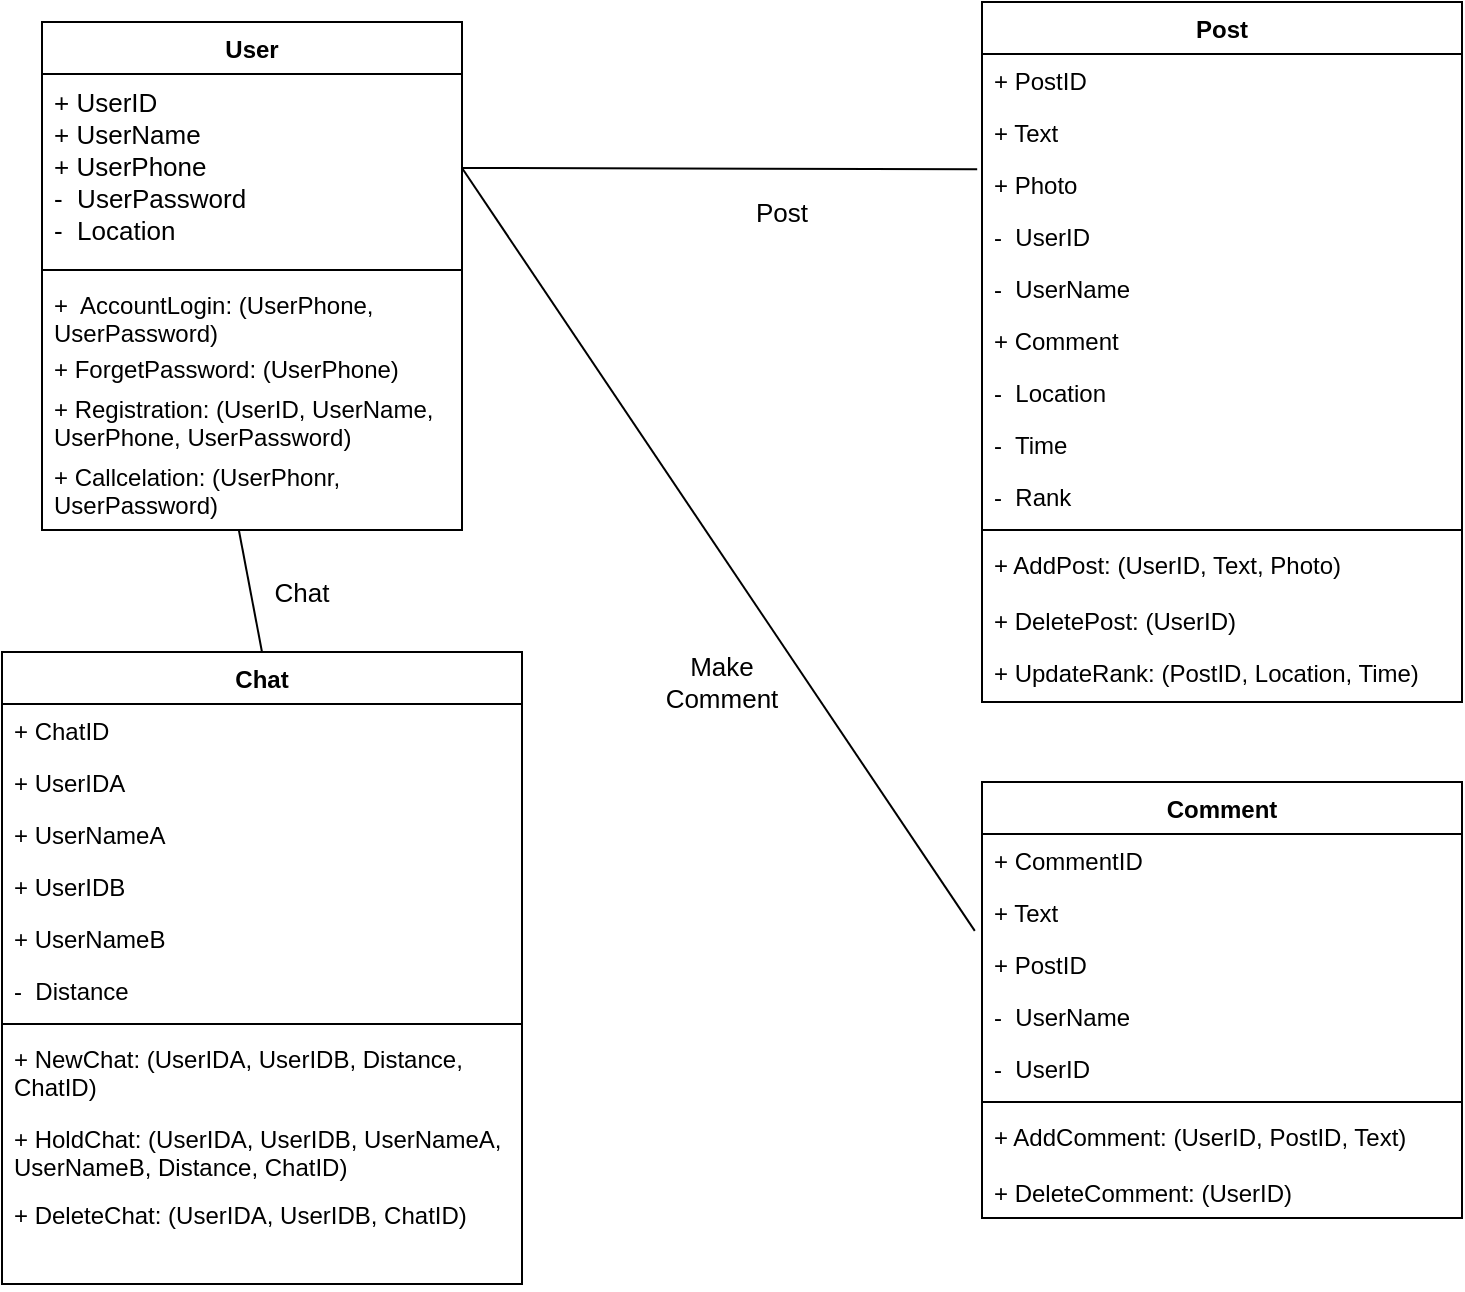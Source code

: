 <mxfile version="16.5.6" type="device"><diagram name="Page-1" id="e7e014a7-5840-1c2e-5031-d8a46d1fe8dd"><mxGraphModel dx="1221" dy="654" grid="0" gridSize="10" guides="1" tooltips="1" connect="1" arrows="1" fold="1" page="1" pageScale="1" pageWidth="1169" pageHeight="826" background="none" math="0" shadow="0"><root><mxCell id="0"/><mxCell id="1" parent="0"/><mxCell id="hnTHVnrXY_W-JmiqM2Sj-41" value="User" style="swimlane;fontStyle=1;align=center;verticalAlign=top;childLayout=stackLayout;horizontal=1;startSize=26;horizontalStack=0;resizeParent=1;resizeParentMax=0;resizeLast=0;collapsible=1;marginBottom=0;" vertex="1" parent="1"><mxGeometry x="90" y="110" width="210" height="254" as="geometry"><mxRectangle x="100" y="490" width="100" height="26" as="alternateBounds"/></mxGeometry></mxCell><mxCell id="hnTHVnrXY_W-JmiqM2Sj-42" value="+ UserID&#10;+ UserName&#10;+ UserPhone&#10;-  UserPassword&#10;-  Location&#10;" style="text;strokeColor=none;fillColor=none;align=left;verticalAlign=top;spacingLeft=4;spacingRight=4;overflow=hidden;rotatable=0;points=[[0,0.5],[1,0.5]];portConstraint=eastwest;fontSize=13;" vertex="1" parent="hnTHVnrXY_W-JmiqM2Sj-41"><mxGeometry y="26" width="210" height="94" as="geometry"/></mxCell><mxCell id="hnTHVnrXY_W-JmiqM2Sj-43" value="" style="line;strokeWidth=1;fillColor=none;align=left;verticalAlign=middle;spacingTop=-1;spacingLeft=3;spacingRight=3;rotatable=0;labelPosition=right;points=[];portConstraint=eastwest;" vertex="1" parent="hnTHVnrXY_W-JmiqM2Sj-41"><mxGeometry y="120" width="210" height="8" as="geometry"/></mxCell><mxCell id="hnTHVnrXY_W-JmiqM2Sj-44" value="+  AccountLogin: (UserPhone, &#10;UserPassword)" style="text;strokeColor=none;fillColor=none;align=left;verticalAlign=top;spacingLeft=4;spacingRight=4;overflow=hidden;rotatable=0;points=[[0,0.5],[1,0.5]];portConstraint=eastwest;" vertex="1" parent="hnTHVnrXY_W-JmiqM2Sj-41"><mxGeometry y="128" width="210" height="32" as="geometry"/></mxCell><mxCell id="hnTHVnrXY_W-JmiqM2Sj-51" value="+ ForgetPassword: (UserPhone)" style="text;strokeColor=none;fillColor=none;align=left;verticalAlign=top;spacingLeft=4;spacingRight=4;overflow=hidden;rotatable=0;points=[[0,0.5],[1,0.5]];portConstraint=eastwest;" vertex="1" parent="hnTHVnrXY_W-JmiqM2Sj-41"><mxGeometry y="160" width="210" height="20" as="geometry"/></mxCell><mxCell id="hnTHVnrXY_W-JmiqM2Sj-52" value="+ Registration: (UserID, UserName, &#10;UserPhone, UserPassword)" style="text;strokeColor=none;fillColor=none;align=left;verticalAlign=top;spacingLeft=4;spacingRight=4;overflow=hidden;rotatable=0;points=[[0,0.5],[1,0.5]];portConstraint=eastwest;" vertex="1" parent="hnTHVnrXY_W-JmiqM2Sj-41"><mxGeometry y="180" width="210" height="34" as="geometry"/></mxCell><mxCell id="hnTHVnrXY_W-JmiqM2Sj-53" value="+ Callcelation: (UserPhonr, &#10;UserPassword)" style="text;strokeColor=none;fillColor=none;align=left;verticalAlign=top;spacingLeft=4;spacingRight=4;overflow=hidden;rotatable=0;points=[[0,0.5],[1,0.5]];portConstraint=eastwest;" vertex="1" parent="hnTHVnrXY_W-JmiqM2Sj-41"><mxGeometry y="214" width="210" height="40" as="geometry"/></mxCell><mxCell id="hnTHVnrXY_W-JmiqM2Sj-73" value="Post" style="swimlane;fontStyle=1;align=center;verticalAlign=top;childLayout=stackLayout;horizontal=1;startSize=26;horizontalStack=0;resizeParent=1;resizeParentMax=0;resizeLast=0;collapsible=1;marginBottom=0;" vertex="1" parent="1"><mxGeometry x="560" y="100" width="240" height="350" as="geometry"><mxRectangle x="100" y="490" width="100" height="26" as="alternateBounds"/></mxGeometry></mxCell><mxCell id="hnTHVnrXY_W-JmiqM2Sj-82" value="+ PostID" style="text;strokeColor=none;fillColor=none;align=left;verticalAlign=top;spacingLeft=4;spacingRight=4;overflow=hidden;rotatable=0;points=[[0,0.5],[1,0.5]];portConstraint=eastwest;" vertex="1" parent="hnTHVnrXY_W-JmiqM2Sj-73"><mxGeometry y="26" width="240" height="26" as="geometry"/></mxCell><mxCell id="hnTHVnrXY_W-JmiqM2Sj-81" value="+ Text" style="text;strokeColor=none;fillColor=none;align=left;verticalAlign=top;spacingLeft=4;spacingRight=4;overflow=hidden;rotatable=0;points=[[0,0.5],[1,0.5]];portConstraint=eastwest;" vertex="1" parent="hnTHVnrXY_W-JmiqM2Sj-73"><mxGeometry y="52" width="240" height="26" as="geometry"/></mxCell><mxCell id="hnTHVnrXY_W-JmiqM2Sj-49" value="+ Photo" style="text;strokeColor=none;fillColor=none;align=left;verticalAlign=top;spacingLeft=4;spacingRight=4;overflow=hidden;rotatable=0;points=[[0,0.5],[1,0.5]];portConstraint=eastwest;" vertex="1" parent="hnTHVnrXY_W-JmiqM2Sj-73"><mxGeometry y="78" width="240" height="26" as="geometry"/></mxCell><mxCell id="hnTHVnrXY_W-JmiqM2Sj-58" value="-  UserID" style="text;strokeColor=none;fillColor=none;align=left;verticalAlign=top;spacingLeft=4;spacingRight=4;overflow=hidden;rotatable=0;points=[[0,0.5],[1,0.5]];portConstraint=eastwest;" vertex="1" parent="hnTHVnrXY_W-JmiqM2Sj-73"><mxGeometry y="104" width="240" height="26" as="geometry"/></mxCell><mxCell id="hnTHVnrXY_W-JmiqM2Sj-59" value="-  UserName" style="text;strokeColor=none;fillColor=none;align=left;verticalAlign=top;spacingLeft=4;spacingRight=4;overflow=hidden;rotatable=0;points=[[0,0.5],[1,0.5]];portConstraint=eastwest;" vertex="1" parent="hnTHVnrXY_W-JmiqM2Sj-73"><mxGeometry y="130" width="240" height="26" as="geometry"/></mxCell><mxCell id="hnTHVnrXY_W-JmiqM2Sj-60" value="+ Comment" style="text;strokeColor=none;fillColor=none;align=left;verticalAlign=top;spacingLeft=4;spacingRight=4;overflow=hidden;rotatable=0;points=[[0,0.5],[1,0.5]];portConstraint=eastwest;" vertex="1" parent="hnTHVnrXY_W-JmiqM2Sj-73"><mxGeometry y="156" width="240" height="26" as="geometry"/></mxCell><mxCell id="hnTHVnrXY_W-JmiqM2Sj-61" value="-  Location" style="text;strokeColor=none;fillColor=none;align=left;verticalAlign=top;spacingLeft=4;spacingRight=4;overflow=hidden;rotatable=0;points=[[0,0.5],[1,0.5]];portConstraint=eastwest;" vertex="1" parent="hnTHVnrXY_W-JmiqM2Sj-73"><mxGeometry y="182" width="240" height="26" as="geometry"/></mxCell><mxCell id="hnTHVnrXY_W-JmiqM2Sj-62" value="-  Time" style="text;strokeColor=none;fillColor=none;align=left;verticalAlign=top;spacingLeft=4;spacingRight=4;overflow=hidden;rotatable=0;points=[[0,0.5],[1,0.5]];portConstraint=eastwest;" vertex="1" parent="hnTHVnrXY_W-JmiqM2Sj-73"><mxGeometry y="208" width="240" height="26" as="geometry"/></mxCell><mxCell id="hnTHVnrXY_W-JmiqM2Sj-63" value="-  Rank" style="text;strokeColor=none;fillColor=none;align=left;verticalAlign=top;spacingLeft=4;spacingRight=4;overflow=hidden;rotatable=0;points=[[0,0.5],[1,0.5]];portConstraint=eastwest;" vertex="1" parent="hnTHVnrXY_W-JmiqM2Sj-73"><mxGeometry y="234" width="240" height="26" as="geometry"/></mxCell><mxCell id="hnTHVnrXY_W-JmiqM2Sj-75" value="" style="line;strokeWidth=1;fillColor=none;align=left;verticalAlign=middle;spacingTop=-1;spacingLeft=3;spacingRight=3;rotatable=0;labelPosition=right;points=[];portConstraint=eastwest;" vertex="1" parent="hnTHVnrXY_W-JmiqM2Sj-73"><mxGeometry y="260" width="240" height="8" as="geometry"/></mxCell><mxCell id="hnTHVnrXY_W-JmiqM2Sj-76" value="+ AddPost: (UserID, Text, Photo)" style="text;strokeColor=none;fillColor=none;align=left;verticalAlign=top;spacingLeft=4;spacingRight=4;overflow=hidden;rotatable=0;points=[[0,0.5],[1,0.5]];portConstraint=eastwest;" vertex="1" parent="hnTHVnrXY_W-JmiqM2Sj-73"><mxGeometry y="268" width="240" height="28" as="geometry"/></mxCell><mxCell id="hnTHVnrXY_W-JmiqM2Sj-77" value="+ DeletePost: (UserID)" style="text;strokeColor=none;fillColor=none;align=left;verticalAlign=top;spacingLeft=4;spacingRight=4;overflow=hidden;rotatable=0;points=[[0,0.5],[1,0.5]];portConstraint=eastwest;" vertex="1" parent="hnTHVnrXY_W-JmiqM2Sj-73"><mxGeometry y="296" width="240" height="26" as="geometry"/></mxCell><mxCell id="hnTHVnrXY_W-JmiqM2Sj-78" value="+ UpdateRank: (PostID, Location, Time)" style="text;strokeColor=none;fillColor=none;align=left;verticalAlign=top;spacingLeft=4;spacingRight=4;overflow=hidden;rotatable=0;points=[[0,0.5],[1,0.5]];portConstraint=eastwest;" vertex="1" parent="hnTHVnrXY_W-JmiqM2Sj-73"><mxGeometry y="322" width="240" height="28" as="geometry"/></mxCell><mxCell id="hnTHVnrXY_W-JmiqM2Sj-83" value="" style="endArrow=none;html=1;rounded=0;fontSize=13;exitX=1;exitY=0.5;exitDx=0;exitDy=0;entryX=-0.01;entryY=0.215;entryDx=0;entryDy=0;entryPerimeter=0;" edge="1" parent="1" source="hnTHVnrXY_W-JmiqM2Sj-42" target="hnTHVnrXY_W-JmiqM2Sj-49"><mxGeometry width="50" height="50" relative="1" as="geometry"><mxPoint x="500" y="610" as="sourcePoint"/><mxPoint x="640" y="383" as="targetPoint"/></mxGeometry></mxCell><mxCell id="hnTHVnrXY_W-JmiqM2Sj-84" value="Post" style="text;html=1;strokeColor=none;fillColor=none;align=center;verticalAlign=middle;whiteSpace=wrap;rounded=0;fontSize=13;" vertex="1" parent="1"><mxGeometry x="430" y="190" width="60" height="30" as="geometry"/></mxCell><mxCell id="hnTHVnrXY_W-JmiqM2Sj-92" value="Comment" style="swimlane;fontStyle=1;align=center;verticalAlign=top;childLayout=stackLayout;horizontal=1;startSize=26;horizontalStack=0;resizeParent=1;resizeParentMax=0;resizeLast=0;collapsible=1;marginBottom=0;" vertex="1" parent="1"><mxGeometry x="560" y="490" width="240" height="218" as="geometry"><mxRectangle x="100" y="490" width="100" height="26" as="alternateBounds"/></mxGeometry></mxCell><mxCell id="hnTHVnrXY_W-JmiqM2Sj-93" value="+ CommentID" style="text;strokeColor=none;fillColor=none;align=left;verticalAlign=top;spacingLeft=4;spacingRight=4;overflow=hidden;rotatable=0;points=[[0,0.5],[1,0.5]];portConstraint=eastwest;" vertex="1" parent="hnTHVnrXY_W-JmiqM2Sj-92"><mxGeometry y="26" width="240" height="26" as="geometry"/></mxCell><mxCell id="hnTHVnrXY_W-JmiqM2Sj-94" value="+ Text" style="text;strokeColor=none;fillColor=none;align=left;verticalAlign=top;spacingLeft=4;spacingRight=4;overflow=hidden;rotatable=0;points=[[0,0.5],[1,0.5]];portConstraint=eastwest;" vertex="1" parent="hnTHVnrXY_W-JmiqM2Sj-92"><mxGeometry y="52" width="240" height="26" as="geometry"/></mxCell><mxCell id="hnTHVnrXY_W-JmiqM2Sj-96" value="+ PostID" style="text;strokeColor=none;fillColor=none;align=left;verticalAlign=top;spacingLeft=4;spacingRight=4;overflow=hidden;rotatable=0;points=[[0,0.5],[1,0.5]];portConstraint=eastwest;" vertex="1" parent="hnTHVnrXY_W-JmiqM2Sj-92"><mxGeometry y="78" width="240" height="26" as="geometry"/></mxCell><mxCell id="hnTHVnrXY_W-JmiqM2Sj-97" value="-  UserName" style="text;strokeColor=none;fillColor=none;align=left;verticalAlign=top;spacingLeft=4;spacingRight=4;overflow=hidden;rotatable=0;points=[[0,0.5],[1,0.5]];portConstraint=eastwest;" vertex="1" parent="hnTHVnrXY_W-JmiqM2Sj-92"><mxGeometry y="104" width="240" height="26" as="geometry"/></mxCell><mxCell id="hnTHVnrXY_W-JmiqM2Sj-106" value="-  UserID" style="text;strokeColor=none;fillColor=none;align=left;verticalAlign=top;spacingLeft=4;spacingRight=4;overflow=hidden;rotatable=0;points=[[0,0.5],[1,0.5]];portConstraint=eastwest;" vertex="1" parent="hnTHVnrXY_W-JmiqM2Sj-92"><mxGeometry y="130" width="240" height="26" as="geometry"/></mxCell><mxCell id="hnTHVnrXY_W-JmiqM2Sj-102" value="" style="line;strokeWidth=1;fillColor=none;align=left;verticalAlign=middle;spacingTop=-1;spacingLeft=3;spacingRight=3;rotatable=0;labelPosition=right;points=[];portConstraint=eastwest;" vertex="1" parent="hnTHVnrXY_W-JmiqM2Sj-92"><mxGeometry y="156" width="240" height="8" as="geometry"/></mxCell><mxCell id="hnTHVnrXY_W-JmiqM2Sj-103" value="+ AddComment: (UserID, PostID, Text)" style="text;strokeColor=none;fillColor=none;align=left;verticalAlign=top;spacingLeft=4;spacingRight=4;overflow=hidden;rotatable=0;points=[[0,0.5],[1,0.5]];portConstraint=eastwest;" vertex="1" parent="hnTHVnrXY_W-JmiqM2Sj-92"><mxGeometry y="164" width="240" height="28" as="geometry"/></mxCell><mxCell id="hnTHVnrXY_W-JmiqM2Sj-104" value="+ DeleteComment: (UserID)" style="text;strokeColor=none;fillColor=none;align=left;verticalAlign=top;spacingLeft=4;spacingRight=4;overflow=hidden;rotatable=0;points=[[0,0.5],[1,0.5]];portConstraint=eastwest;" vertex="1" parent="hnTHVnrXY_W-JmiqM2Sj-92"><mxGeometry y="192" width="240" height="26" as="geometry"/></mxCell><mxCell id="hnTHVnrXY_W-JmiqM2Sj-107" value="" style="endArrow=none;html=1;rounded=0;fontSize=13;exitX=1;exitY=0.5;exitDx=0;exitDy=0;entryX=-0.015;entryY=0.862;entryDx=0;entryDy=0;entryPerimeter=0;" edge="1" parent="1" source="hnTHVnrXY_W-JmiqM2Sj-42" target="hnTHVnrXY_W-JmiqM2Sj-94"><mxGeometry width="50" height="50" relative="1" as="geometry"><mxPoint x="320" y="393" as="sourcePoint"/><mxPoint x="667.6" y="193.59" as="targetPoint"/></mxGeometry></mxCell><mxCell id="hnTHVnrXY_W-JmiqM2Sj-108" value="Make Comment" style="text;html=1;strokeColor=none;fillColor=none;align=center;verticalAlign=middle;whiteSpace=wrap;rounded=0;fontSize=13;" vertex="1" parent="1"><mxGeometry x="400" y="425" width="60" height="30" as="geometry"/></mxCell><mxCell id="hnTHVnrXY_W-JmiqM2Sj-109" value="Chat" style="swimlane;fontStyle=1;align=center;verticalAlign=top;childLayout=stackLayout;horizontal=1;startSize=26;horizontalStack=0;resizeParent=1;resizeParentMax=0;resizeLast=0;collapsible=1;marginBottom=0;" vertex="1" parent="1"><mxGeometry x="70" y="425" width="260" height="316" as="geometry"><mxRectangle x="100" y="490" width="100" height="26" as="alternateBounds"/></mxGeometry></mxCell><mxCell id="hnTHVnrXY_W-JmiqM2Sj-119" value="+ ChatID" style="text;strokeColor=none;fillColor=none;align=left;verticalAlign=top;spacingLeft=4;spacingRight=4;overflow=hidden;rotatable=0;points=[[0,0.5],[1,0.5]];portConstraint=eastwest;" vertex="1" parent="hnTHVnrXY_W-JmiqM2Sj-109"><mxGeometry y="26" width="260" height="26" as="geometry"/></mxCell><mxCell id="hnTHVnrXY_W-JmiqM2Sj-110" value="+ UserIDA" style="text;strokeColor=none;fillColor=none;align=left;verticalAlign=top;spacingLeft=4;spacingRight=4;overflow=hidden;rotatable=0;points=[[0,0.5],[1,0.5]];portConstraint=eastwest;" vertex="1" parent="hnTHVnrXY_W-JmiqM2Sj-109"><mxGeometry y="52" width="260" height="26" as="geometry"/></mxCell><mxCell id="hnTHVnrXY_W-JmiqM2Sj-111" value="+ UserNameA" style="text;strokeColor=none;fillColor=none;align=left;verticalAlign=top;spacingLeft=4;spacingRight=4;overflow=hidden;rotatable=0;points=[[0,0.5],[1,0.5]];portConstraint=eastwest;" vertex="1" parent="hnTHVnrXY_W-JmiqM2Sj-109"><mxGeometry y="78" width="260" height="26" as="geometry"/></mxCell><mxCell id="hnTHVnrXY_W-JmiqM2Sj-112" value="+ UserIDB" style="text;strokeColor=none;fillColor=none;align=left;verticalAlign=top;spacingLeft=4;spacingRight=4;overflow=hidden;rotatable=0;points=[[0,0.5],[1,0.5]];portConstraint=eastwest;" vertex="1" parent="hnTHVnrXY_W-JmiqM2Sj-109"><mxGeometry y="104" width="260" height="26" as="geometry"/></mxCell><mxCell id="hnTHVnrXY_W-JmiqM2Sj-113" value="+ UserNameB" style="text;strokeColor=none;fillColor=none;align=left;verticalAlign=top;spacingLeft=4;spacingRight=4;overflow=hidden;rotatable=0;points=[[0,0.5],[1,0.5]];portConstraint=eastwest;" vertex="1" parent="hnTHVnrXY_W-JmiqM2Sj-109"><mxGeometry y="130" width="260" height="26" as="geometry"/></mxCell><mxCell id="hnTHVnrXY_W-JmiqM2Sj-114" value="-  Distance" style="text;strokeColor=none;fillColor=none;align=left;verticalAlign=top;spacingLeft=4;spacingRight=4;overflow=hidden;rotatable=0;points=[[0,0.5],[1,0.5]];portConstraint=eastwest;" vertex="1" parent="hnTHVnrXY_W-JmiqM2Sj-109"><mxGeometry y="156" width="260" height="26" as="geometry"/></mxCell><mxCell id="hnTHVnrXY_W-JmiqM2Sj-115" value="" style="line;strokeWidth=1;fillColor=none;align=left;verticalAlign=middle;spacingTop=-1;spacingLeft=3;spacingRight=3;rotatable=0;labelPosition=right;points=[];portConstraint=eastwest;" vertex="1" parent="hnTHVnrXY_W-JmiqM2Sj-109"><mxGeometry y="182" width="260" height="8" as="geometry"/></mxCell><mxCell id="hnTHVnrXY_W-JmiqM2Sj-116" value="+ NewChat: (UserIDA, UserIDB, Distance, &#10;ChatID)" style="text;strokeColor=none;fillColor=none;align=left;verticalAlign=top;spacingLeft=4;spacingRight=4;overflow=hidden;rotatable=0;points=[[0,0.5],[1,0.5]];portConstraint=eastwest;" vertex="1" parent="hnTHVnrXY_W-JmiqM2Sj-109"><mxGeometry y="190" width="260" height="40" as="geometry"/></mxCell><mxCell id="hnTHVnrXY_W-JmiqM2Sj-117" value="+ HoldChat: (UserIDA, UserIDB, UserNameA,&#10;UserNameB, Distance, ChatID)" style="text;strokeColor=none;fillColor=none;align=left;verticalAlign=top;spacingLeft=4;spacingRight=4;overflow=hidden;rotatable=0;points=[[0,0.5],[1,0.5]];portConstraint=eastwest;" vertex="1" parent="hnTHVnrXY_W-JmiqM2Sj-109"><mxGeometry y="230" width="260" height="38" as="geometry"/></mxCell><mxCell id="hnTHVnrXY_W-JmiqM2Sj-118" value="+ DeleteChat: (UserIDA, UserIDB, ChatID)" style="text;strokeColor=none;fillColor=none;align=left;verticalAlign=top;spacingLeft=4;spacingRight=4;overflow=hidden;rotatable=0;points=[[0,0.5],[1,0.5]];portConstraint=eastwest;" vertex="1" parent="hnTHVnrXY_W-JmiqM2Sj-109"><mxGeometry y="268" width="260" height="48" as="geometry"/></mxCell><mxCell id="hnTHVnrXY_W-JmiqM2Sj-120" value="" style="endArrow=none;html=1;rounded=0;fontSize=13;exitX=0.469;exitY=1.01;exitDx=0;exitDy=0;exitPerimeter=0;entryX=0.5;entryY=0;entryDx=0;entryDy=0;" edge="1" parent="1" source="hnTHVnrXY_W-JmiqM2Sj-53" target="hnTHVnrXY_W-JmiqM2Sj-109"><mxGeometry width="50" height="50" relative="1" as="geometry"><mxPoint x="140" y="380" as="sourcePoint"/><mxPoint x="140" y="400" as="targetPoint"/></mxGeometry></mxCell><mxCell id="hnTHVnrXY_W-JmiqM2Sj-121" value="Chat" style="text;html=1;strokeColor=none;fillColor=none;align=center;verticalAlign=middle;whiteSpace=wrap;rounded=0;fontSize=13;" vertex="1" parent="1"><mxGeometry x="190" y="380" width="60" height="30" as="geometry"/></mxCell></root></mxGraphModel></diagram></mxfile>